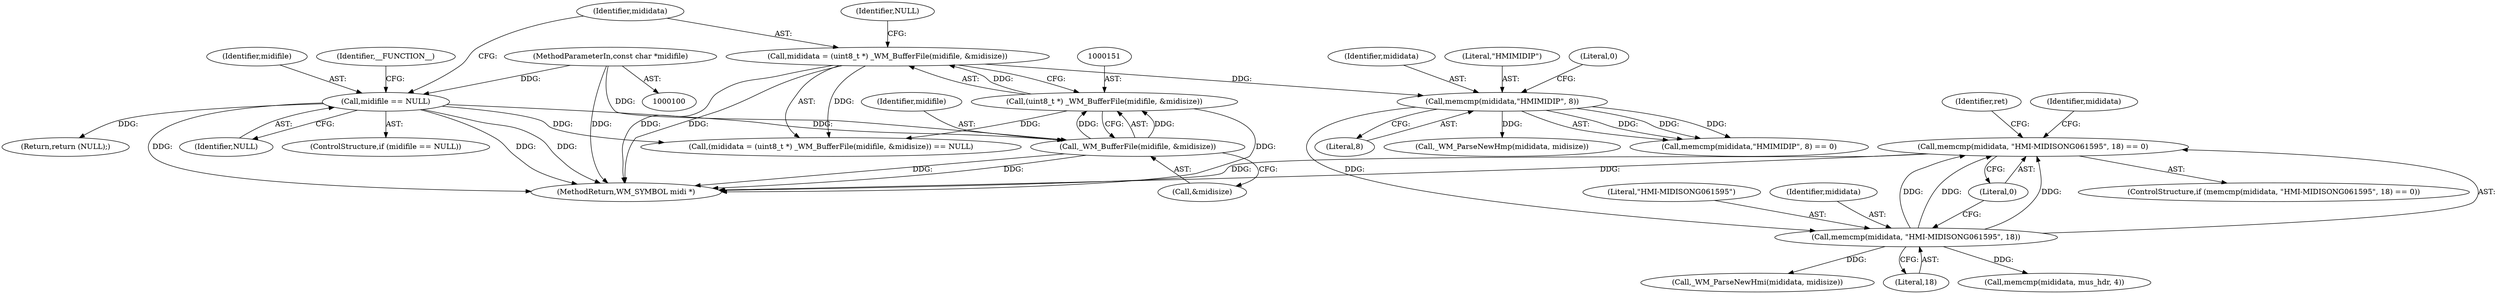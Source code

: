 digraph "0_wildmidi_814f31d8eceda8401eb812fc2e94ed143fdad0ab@API" {
"1000190" [label="(Call,memcmp(mididata, \"HMI-MIDISONG061595\", 18) == 0)"];
"1000191" [label="(Call,memcmp(mididata, \"HMI-MIDISONG061595\", 18))"];
"1000175" [label="(Call,memcmp(mididata,\"HMIMIDIP\", 8))"];
"1000148" [label="(Call,mididata = (uint8_t *) _WM_BufferFile(midifile, &midisize))"];
"1000150" [label="(Call,(uint8_t *) _WM_BufferFile(midifile, &midisize))"];
"1000152" [label="(Call,_WM_BufferFile(midifile, &midisize))"];
"1000134" [label="(Call,midifile == NULL)"];
"1000101" [label="(MethodParameterIn,const char *midifile)"];
"1000191" [label="(Call,memcmp(mididata, \"HMI-MIDISONG061595\", 18))"];
"1000149" [label="(Identifier,mididata)"];
"1000153" [label="(Identifier,midifile)"];
"1000195" [label="(Literal,0)"];
"1000201" [label="(Call,_WM_ParseNewHmi(mididata, midisize))"];
"1000193" [label="(Literal,\"HMI-MIDISONG061595\")"];
"1000194" [label="(Literal,18)"];
"1000198" [label="(Identifier,ret)"];
"1000176" [label="(Identifier,mididata)"];
"1000177" [label="(Literal,\"HMIMIDIP\")"];
"1000156" [label="(Identifier,NULL)"];
"1000150" [label="(Call,(uint8_t *) _WM_BufferFile(midifile, &midisize))"];
"1000179" [label="(Literal,0)"];
"1000136" [label="(Identifier,NULL)"];
"1000144" [label="(Return,return (NULL);)"];
"1000152" [label="(Call,_WM_BufferFile(midifile, &midisize))"];
"1000189" [label="(ControlStructure,if (memcmp(mididata, \"HMI-MIDISONG061595\", 18) == 0))"];
"1000154" [label="(Call,&midisize)"];
"1000207" [label="(Call,memcmp(mididata, mus_hdr, 4))"];
"1000190" [label="(Call,memcmp(mididata, \"HMI-MIDISONG061595\", 18) == 0)"];
"1000263" [label="(MethodReturn,WM_SYMBOL midi *)"];
"1000192" [label="(Identifier,mididata)"];
"1000148" [label="(Call,mididata = (uint8_t *) _WM_BufferFile(midifile, &midisize))"];
"1000147" [label="(Call,(mididata = (uint8_t *) _WM_BufferFile(midifile, &midisize)) == NULL)"];
"1000178" [label="(Literal,8)"];
"1000185" [label="(Call,_WM_ParseNewHmp(mididata, midisize))"];
"1000134" [label="(Call,midifile == NULL)"];
"1000135" [label="(Identifier,midifile)"];
"1000208" [label="(Identifier,mididata)"];
"1000133" [label="(ControlStructure,if (midifile == NULL))"];
"1000139" [label="(Identifier,__FUNCTION__)"];
"1000101" [label="(MethodParameterIn,const char *midifile)"];
"1000175" [label="(Call,memcmp(mididata,\"HMIMIDIP\", 8))"];
"1000174" [label="(Call,memcmp(mididata,\"HMIMIDIP\", 8) == 0)"];
"1000190" -> "1000189"  [label="AST: "];
"1000190" -> "1000195"  [label="CFG: "];
"1000191" -> "1000190"  [label="AST: "];
"1000195" -> "1000190"  [label="AST: "];
"1000198" -> "1000190"  [label="CFG: "];
"1000208" -> "1000190"  [label="CFG: "];
"1000190" -> "1000263"  [label="DDG: "];
"1000190" -> "1000263"  [label="DDG: "];
"1000191" -> "1000190"  [label="DDG: "];
"1000191" -> "1000190"  [label="DDG: "];
"1000191" -> "1000190"  [label="DDG: "];
"1000191" -> "1000194"  [label="CFG: "];
"1000192" -> "1000191"  [label="AST: "];
"1000193" -> "1000191"  [label="AST: "];
"1000194" -> "1000191"  [label="AST: "];
"1000195" -> "1000191"  [label="CFG: "];
"1000175" -> "1000191"  [label="DDG: "];
"1000191" -> "1000201"  [label="DDG: "];
"1000191" -> "1000207"  [label="DDG: "];
"1000175" -> "1000174"  [label="AST: "];
"1000175" -> "1000178"  [label="CFG: "];
"1000176" -> "1000175"  [label="AST: "];
"1000177" -> "1000175"  [label="AST: "];
"1000178" -> "1000175"  [label="AST: "];
"1000179" -> "1000175"  [label="CFG: "];
"1000175" -> "1000174"  [label="DDG: "];
"1000175" -> "1000174"  [label="DDG: "];
"1000175" -> "1000174"  [label="DDG: "];
"1000148" -> "1000175"  [label="DDG: "];
"1000175" -> "1000185"  [label="DDG: "];
"1000148" -> "1000147"  [label="AST: "];
"1000148" -> "1000150"  [label="CFG: "];
"1000149" -> "1000148"  [label="AST: "];
"1000150" -> "1000148"  [label="AST: "];
"1000156" -> "1000148"  [label="CFG: "];
"1000148" -> "1000263"  [label="DDG: "];
"1000148" -> "1000263"  [label="DDG: "];
"1000148" -> "1000147"  [label="DDG: "];
"1000150" -> "1000148"  [label="DDG: "];
"1000150" -> "1000152"  [label="CFG: "];
"1000151" -> "1000150"  [label="AST: "];
"1000152" -> "1000150"  [label="AST: "];
"1000150" -> "1000263"  [label="DDG: "];
"1000150" -> "1000147"  [label="DDG: "];
"1000152" -> "1000150"  [label="DDG: "];
"1000152" -> "1000150"  [label="DDG: "];
"1000152" -> "1000154"  [label="CFG: "];
"1000153" -> "1000152"  [label="AST: "];
"1000154" -> "1000152"  [label="AST: "];
"1000152" -> "1000263"  [label="DDG: "];
"1000152" -> "1000263"  [label="DDG: "];
"1000134" -> "1000152"  [label="DDG: "];
"1000101" -> "1000152"  [label="DDG: "];
"1000134" -> "1000133"  [label="AST: "];
"1000134" -> "1000136"  [label="CFG: "];
"1000135" -> "1000134"  [label="AST: "];
"1000136" -> "1000134"  [label="AST: "];
"1000139" -> "1000134"  [label="CFG: "];
"1000149" -> "1000134"  [label="CFG: "];
"1000134" -> "1000263"  [label="DDG: "];
"1000134" -> "1000263"  [label="DDG: "];
"1000134" -> "1000263"  [label="DDG: "];
"1000101" -> "1000134"  [label="DDG: "];
"1000134" -> "1000144"  [label="DDG: "];
"1000134" -> "1000147"  [label="DDG: "];
"1000101" -> "1000100"  [label="AST: "];
"1000101" -> "1000263"  [label="DDG: "];
}
